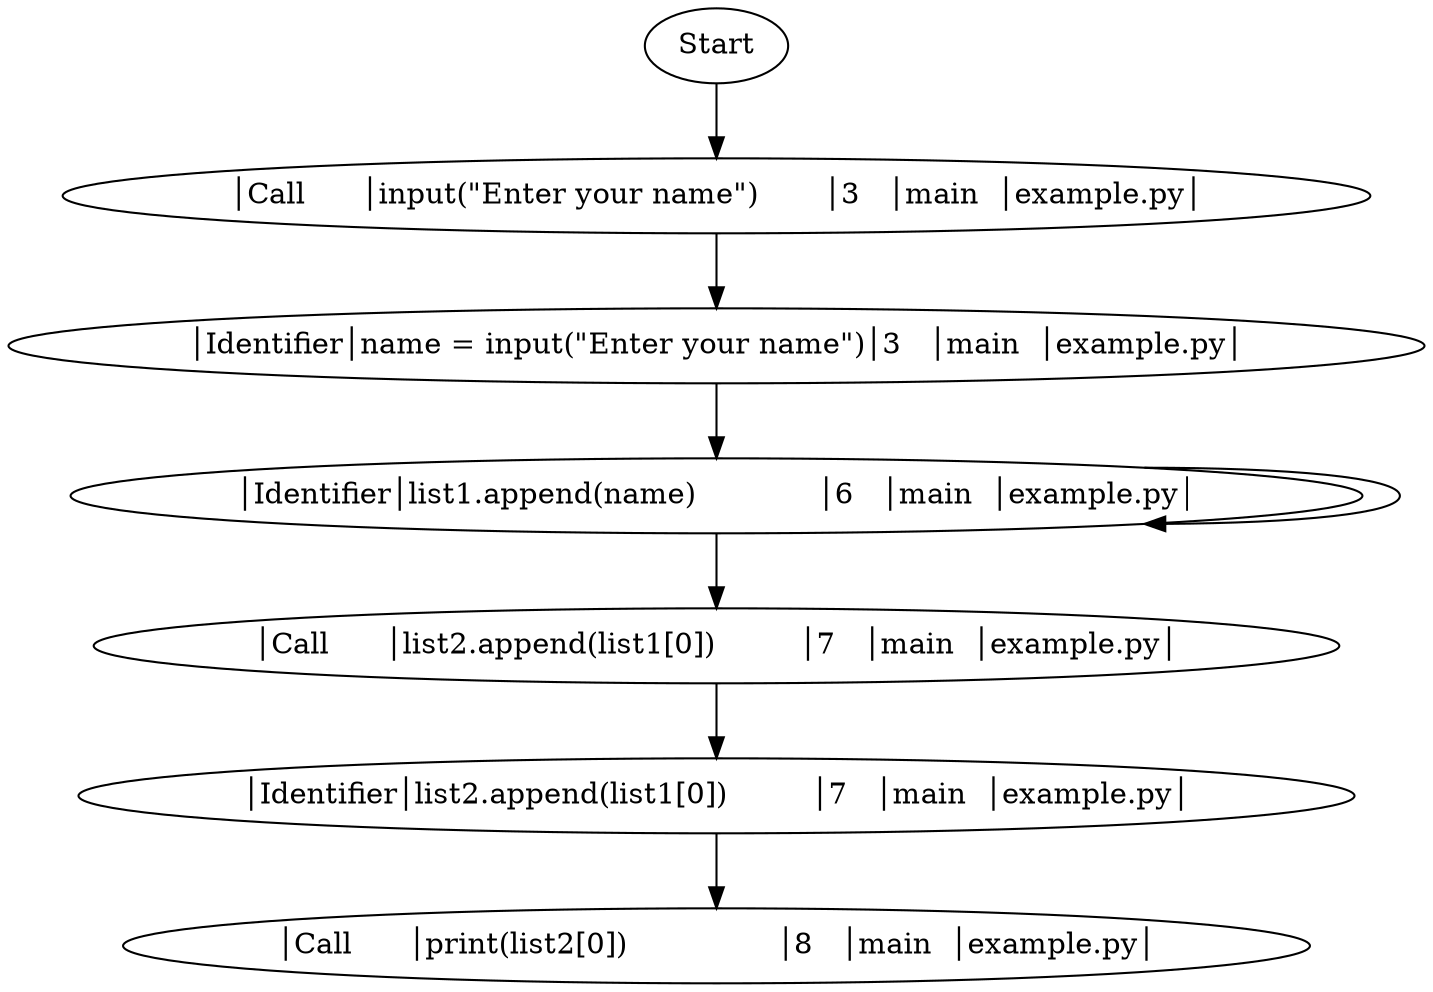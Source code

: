 digraph flowGraph {
	Start [shape=ellipse];
	Start -> "│Call      │input(\"Enter your name\")       │3   │main  │example.py│";
	"│Call      │input(\"Enter your name\")       │3   │main  │example.py│" -> "│Identifier│name = input(\"Enter your name\")│3   │main  │example.py│";
	"│Identifier│name = input(\"Enter your name\")│3   │main  │example.py│" -> "│Identifier│list1.append(name)             │6   │main  │example.py│";
	"│Identifier│list1.append(name)             │6   │main  │example.py│" -> "│Identifier│list1.append(name)             │6   │main  │example.py│";
	"│Identifier│list1.append(name)             │6   │main  │example.py│" -> "│Call      │list2.append(list1[0])         │7   │main  │example.py│";
	"│Call      │list2.append(list1[0])         │7   │main  │example.py│" -> "│Identifier│list2.append(list1[0])         │7   │main  │example.py│";
	"│Identifier│list2.append(list1[0])         │7   │main  │example.py│" -> "│Call      │print(list2[0])                │8   │main  │example.py│";
}
